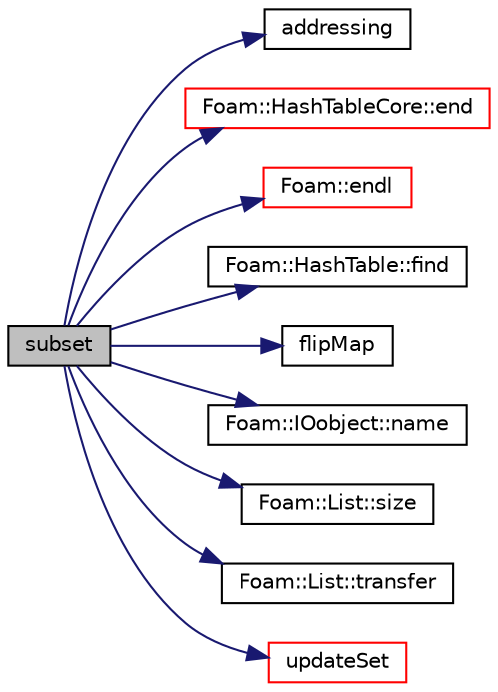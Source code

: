 digraph "subset"
{
  bgcolor="transparent";
  edge [fontname="Helvetica",fontsize="10",labelfontname="Helvetica",labelfontsize="10"];
  node [fontname="Helvetica",fontsize="10",shape=record];
  rankdir="LR";
  Node2625 [label="subset",height=0.2,width=0.4,color="black", fillcolor="grey75", style="filled", fontcolor="black"];
  Node2625 -> Node2626 [color="midnightblue",fontsize="10",style="solid",fontname="Helvetica"];
  Node2626 [label="addressing",height=0.2,width=0.4,color="black",URL="$a26585.html#abe4a52e464439857d1db72855d722d49"];
  Node2625 -> Node2627 [color="midnightblue",fontsize="10",style="solid",fontname="Helvetica"];
  Node2627 [label="Foam::HashTableCore::end",height=0.2,width=0.4,color="red",URL="$a26849.html#a540580a296c0ff351686ceb4f27b6fe6",tooltip="iteratorEnd set to beyond the end of any HashTable "];
  Node2625 -> Node2635 [color="midnightblue",fontsize="10",style="solid",fontname="Helvetica"];
  Node2635 [label="Foam::endl",height=0.2,width=0.4,color="red",URL="$a21851.html#a2db8fe02a0d3909e9351bb4275b23ce4",tooltip="Add newline and flush stream. "];
  Node2625 -> Node2637 [color="midnightblue",fontsize="10",style="solid",fontname="Helvetica"];
  Node2637 [label="Foam::HashTable::find",height=0.2,width=0.4,color="black",URL="$a26841.html#a76b2c74ebd9f33fa9f76261b027ffc11",tooltip="Find and return an iterator set at the hashedEntry. "];
  Node2625 -> Node2638 [color="midnightblue",fontsize="10",style="solid",fontname="Helvetica"];
  Node2638 [label="flipMap",height=0.2,width=0.4,color="black",URL="$a26585.html#a03ecd61e4e943657de29efcacd488b19"];
  Node2625 -> Node2639 [color="midnightblue",fontsize="10",style="solid",fontname="Helvetica"];
  Node2639 [label="Foam::IOobject::name",height=0.2,width=0.4,color="black",URL="$a27249.html#acc80e00a8ac919288fb55bd14cc88bf6",tooltip="Return name. "];
  Node2625 -> Node2640 [color="midnightblue",fontsize="10",style="solid",fontname="Helvetica"];
  Node2640 [label="Foam::List::size",height=0.2,width=0.4,color="black",URL="$a26833.html#a8a5f6fa29bd4b500caf186f60245b384",tooltip="Override size to be inconsistent with allocated storage. "];
  Node2625 -> Node2641 [color="midnightblue",fontsize="10",style="solid",fontname="Helvetica"];
  Node2641 [label="Foam::List::transfer",height=0.2,width=0.4,color="black",URL="$a26833.html#a25ad1d2084d16b234b0cf91c07e832c0",tooltip="Transfer the contents of the argument List into this list. "];
  Node2625 -> Node2642 [color="midnightblue",fontsize="10",style="solid",fontname="Helvetica"];
  Node2642 [label="updateSet",height=0.2,width=0.4,color="red",URL="$a26585.html#afc9e2e914d3928dd7281d2ac71452052",tooltip="Sort addressing and make faceSet part consistent with addressing. "];
}
